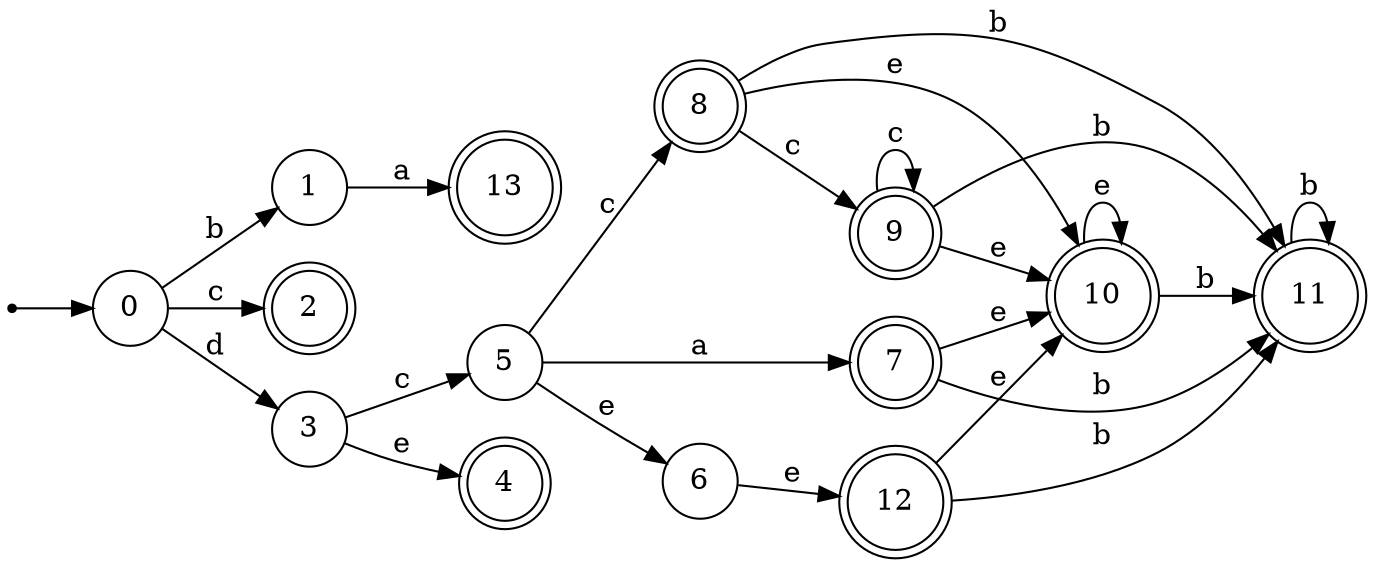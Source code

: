 digraph finite_state_machine {
rankdir=LR;
size="20,20";
node [shape = point]; "dummy0"
node [shape = circle]; "0";
"dummy0" -> "0";
node [shape = circle]; "1";
node [shape = doublecircle]; "2";node [shape = circle]; "3";
node [shape = doublecircle]; "4";node [shape = circle]; "5";
node [shape = circle]; "6";
node [shape = doublecircle]; "7";node [shape = doublecircle]; "8";node [shape = doublecircle]; "9";node [shape = doublecircle]; "10";node [shape = doublecircle]; "11";node [shape = doublecircle]; "12";node [shape = doublecircle]; "13";"0" -> "1" [label = "b"];
 "0" -> "2" [label = "c"];
 "0" -> "3" [label = "d"];
 "3" -> "4" [label = "e"];
 "3" -> "5" [label = "c"];
 "5" -> "6" [label = "e"];
 "5" -> "7" [label = "a"];
 "5" -> "8" [label = "c"];
 "8" -> "9" [label = "c"];
 "8" -> "10" [label = "e"];
 "8" -> "11" [label = "b"];
 "11" -> "11" [label = "b"];
 "10" -> "10" [label = "e"];
 "10" -> "11" [label = "b"];
 "9" -> "9" [label = "c"];
 "9" -> "10" [label = "e"];
 "9" -> "11" [label = "b"];
 "7" -> "10" [label = "e"];
 "7" -> "11" [label = "b"];
 "6" -> "12" [label = "e"];
 "12" -> "10" [label = "e"];
 "12" -> "11" [label = "b"];
 "1" -> "13" [label = "a"];
 }
